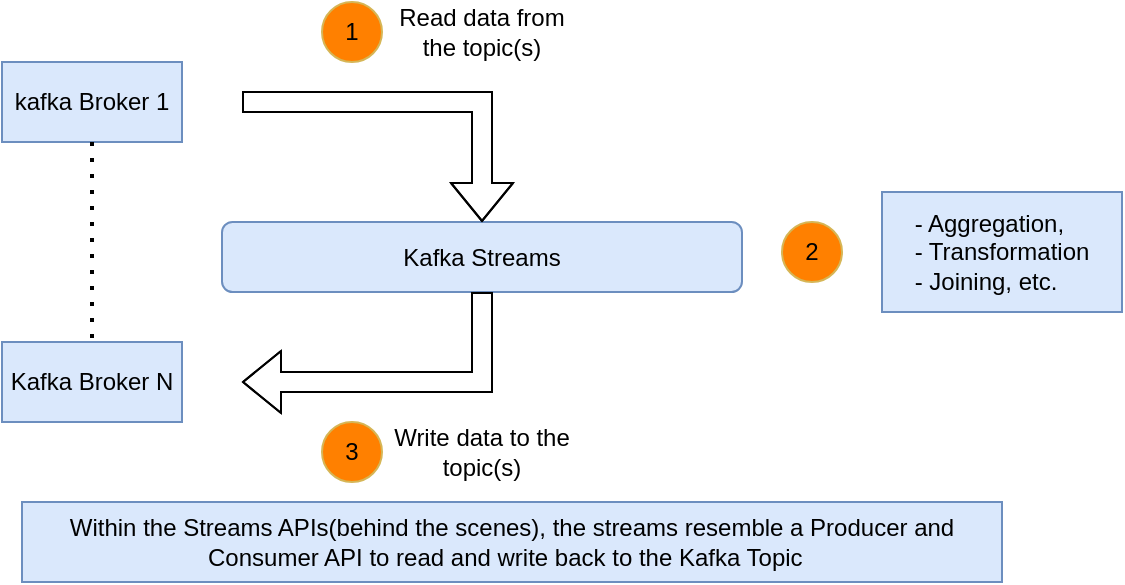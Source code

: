 <mxfile version="22.1.21" type="google" pages="2">
  <diagram name="Page-1" id="6tKYj15fQL-WdANzBw2b">
    <mxGraphModel grid="1" page="1" gridSize="10" guides="1" tooltips="1" connect="1" arrows="1" fold="1" pageScale="1" pageWidth="850" pageHeight="1100" math="0" shadow="0">
      <root>
        <mxCell id="0" />
        <mxCell id="1" parent="0" />
        <UserObject label="kafka Broker 1" treeRoot="1" id="4KKmeeYYDXLmDTA8UojI-4">
          <mxCell style="whiteSpace=wrap;html=1;align=center;treeFolding=1;treeMoving=1;newEdgeStyle={&quot;edgeStyle&quot;:&quot;elbowEdgeStyle&quot;,&quot;startArrow&quot;:&quot;none&quot;,&quot;endArrow&quot;:&quot;none&quot;};fillColor=#dae8fc;strokeColor=#6c8ebf;" vertex="1" parent="1">
            <mxGeometry x="160" y="120" width="90" height="40" as="geometry" />
          </mxCell>
        </UserObject>
        <UserObject label="Kafka Broker N" treeRoot="1" id="4KKmeeYYDXLmDTA8UojI-6">
          <mxCell style="whiteSpace=wrap;html=1;align=center;treeFolding=1;treeMoving=1;newEdgeStyle={&quot;edgeStyle&quot;:&quot;elbowEdgeStyle&quot;,&quot;startArrow&quot;:&quot;none&quot;,&quot;endArrow&quot;:&quot;none&quot;};fillColor=#dae8fc;strokeColor=#6c8ebf;" vertex="1" parent="1">
            <mxGeometry x="160" y="260" width="90" height="40" as="geometry" />
          </mxCell>
        </UserObject>
        <mxCell id="20_zTeO8JSOPjomDWpty-1" value="" style="endArrow=none;dashed=1;html=1;dashPattern=1 3;strokeWidth=2;rounded=0;entryX=0.5;entryY=0;entryDx=0;entryDy=0;exitX=0.5;exitY=1;exitDx=0;exitDy=0;" edge="1" parent="1" source="4KKmeeYYDXLmDTA8UojI-4" target="4KKmeeYYDXLmDTA8UojI-6">
          <mxGeometry width="50" height="50" relative="1" as="geometry">
            <mxPoint x="700" y="260" as="sourcePoint" />
            <mxPoint x="750" y="210" as="targetPoint" />
          </mxGeometry>
        </mxCell>
        <mxCell id="20_zTeO8JSOPjomDWpty-6" value="Kafka Streams" style="rounded=1;whiteSpace=wrap;html=1;fillColor=#dae8fc;strokeColor=#6c8ebf;" vertex="1" parent="1">
          <mxGeometry x="270" y="200" width="260" height="35" as="geometry" />
        </mxCell>
        <mxCell id="F1lQoI6iij9EIfafOThn-1" value="" style="shape=flexArrow;endArrow=classic;html=1;rounded=0;" edge="1" parent="1">
          <mxGeometry width="50" height="50" relative="1" as="geometry">
            <mxPoint x="280" y="140" as="sourcePoint" />
            <mxPoint x="400" y="200" as="targetPoint" />
            <Array as="points">
              <mxPoint x="400" y="140" />
            </Array>
          </mxGeometry>
        </mxCell>
        <mxCell id="F1lQoI6iij9EIfafOThn-2" value="" style="shape=flexArrow;endArrow=classic;html=1;rounded=0;exitX=0.5;exitY=1;exitDx=0;exitDy=0;" edge="1" parent="1" source="20_zTeO8JSOPjomDWpty-6">
          <mxGeometry width="50" height="50" relative="1" as="geometry">
            <mxPoint x="400" y="250" as="sourcePoint" />
            <mxPoint x="280" y="280" as="targetPoint" />
            <Array as="points">
              <mxPoint x="400" y="280" />
            </Array>
          </mxGeometry>
        </mxCell>
        <mxCell id="F1lQoI6iij9EIfafOThn-3" value="1" style="ellipse;whiteSpace=wrap;html=1;aspect=fixed;fillColor=#FF8000;strokeColor=#d6b656;" vertex="1" parent="1">
          <mxGeometry x="320" y="90" width="30" height="30" as="geometry" />
        </mxCell>
        <mxCell id="F1lQoI6iij9EIfafOThn-4" value="2" style="ellipse;whiteSpace=wrap;html=1;aspect=fixed;fillColor=#FF8000;strokeColor=#d6b656;" vertex="1" parent="1">
          <mxGeometry x="550" y="200" width="30" height="30" as="geometry" />
        </mxCell>
        <mxCell id="F1lQoI6iij9EIfafOThn-5" value="3" style="ellipse;whiteSpace=wrap;html=1;aspect=fixed;fillColor=#FF8000;strokeColor=#d6b656;" vertex="1" parent="1">
          <mxGeometry x="320" y="300" width="30" height="30" as="geometry" />
        </mxCell>
        <mxCell id="F1lQoI6iij9EIfafOThn-6" value="&lt;div style=&quot;text-align: left;&quot;&gt;&lt;span style=&quot;background-color: initial;&quot;&gt;- Aggregation,&lt;/span&gt;&lt;/div&gt;&lt;div style=&quot;text-align: left;&quot;&gt;&lt;span style=&quot;background-color: initial;&quot;&gt;- Transformation&lt;/span&gt;&lt;/div&gt;&lt;div style=&quot;text-align: left;&quot;&gt;&lt;span style=&quot;background-color: initial;&quot;&gt;- Joining, etc.&lt;/span&gt;&lt;/div&gt;" style="rounded=0;whiteSpace=wrap;html=1;strokeColor=#6c8ebf;fillColor=#dae8fc;" vertex="1" parent="1">
          <mxGeometry x="600" y="185" width="120" height="60" as="geometry" />
        </mxCell>
        <mxCell id="F1lQoI6iij9EIfafOThn-7" value="Within the Streams APIs(behind the scenes), the streams resemble a Producer and Consumer API to read and write back to the Kafka Topic&amp;nbsp;&amp;nbsp;" style="rounded=0;whiteSpace=wrap;html=1;fillColor=#dae8fc;strokeColor=#6c8ebf;" vertex="1" parent="1">
          <mxGeometry x="170" y="340" width="490" height="40" as="geometry" />
        </mxCell>
        <mxCell id="F1lQoI6iij9EIfafOThn-9" value="Read data from the topic(s)" style="text;html=1;strokeColor=none;fillColor=none;align=center;verticalAlign=middle;whiteSpace=wrap;rounded=0;" vertex="1" parent="1">
          <mxGeometry x="350" y="90" width="100" height="30" as="geometry" />
        </mxCell>
        <mxCell id="F1lQoI6iij9EIfafOThn-10" value="Write data to the topic(s)" style="text;html=1;strokeColor=none;fillColor=none;align=center;verticalAlign=middle;whiteSpace=wrap;rounded=0;" vertex="1" parent="1">
          <mxGeometry x="350" y="300" width="100" height="30" as="geometry" />
        </mxCell>
      </root>
    </mxGraphModel>
  </diagram>
  <diagram id="TjX8Dufsh6M4SfO8pbeA" name="Page-2">
    <mxGraphModel grid="1" page="1" gridSize="10" guides="1" tooltips="1" connect="1" arrows="1" fold="1" pageScale="1" pageWidth="850" pageHeight="1100" math="0" shadow="0">
      <root>
        <mxCell id="0" />
        <mxCell id="1" parent="0" />
        <mxCell id="jQN7IbMDCtW8k7KpFkmb-8" style="edgeStyle=orthogonalEdgeStyle;rounded=0;orthogonalLoop=1;jettySize=auto;html=1;entryX=0;entryY=0.5;entryDx=0;entryDy=0;" edge="1" parent="1" source="jQN7IbMDCtW8k7KpFkmb-4" target="52nfHYfoAG056sIJ6zT6-2">
          <mxGeometry relative="1" as="geometry" />
        </mxCell>
        <mxCell id="jQN7IbMDCtW8k7KpFkmb-4" value="" style="whiteSpace=wrap;html=1;aspect=fixed;" vertex="1" parent="1">
          <mxGeometry x="20" y="210" width="80" height="80" as="geometry" />
        </mxCell>
        <mxCell id="jQN7IbMDCtW8k7KpFkmb-5" value="Spring Boot, SpringWeb, Security, Spring DataJPA Postgres,&lt;br&gt;spring Kafka" style="whiteSpace=wrap;html=1;aspect=fixed;" vertex="1" parent="1">
          <mxGeometry x="500" y="50" width="150" height="150" as="geometry" />
        </mxCell>
        <mxCell id="jQN7IbMDCtW8k7KpFkmb-7" value="Crowdstrike, palo alto fw&lt;br&gt;VMX Router" style="text;html=1;strokeColor=none;fillColor=none;align=center;verticalAlign=middle;whiteSpace=wrap;rounded=0;" vertex="1" parent="1">
          <mxGeometry x="30" y="230" width="60" height="30" as="geometry" />
        </mxCell>
        <mxCell id="jQN7IbMDCtW8k7KpFkmb-9" value="postgres" style="shape=cylinder3;whiteSpace=wrap;html=1;boundedLbl=1;backgroundOutline=1;size=15;" vertex="1" parent="1">
          <mxGeometry x="545" y="380" width="60" height="80" as="geometry" />
        </mxCell>
        <mxCell id="jQN7IbMDCtW8k7KpFkmb-12" value="&lt;div style=&quot;text-align: left;&quot;&gt;&lt;u style=&quot;background-color: initial;&quot;&gt;Interested&amp;nbsp; topic criteria&lt;/u&gt;&lt;/div&gt;&lt;div style=&quot;text-align: left;&quot;&gt;&lt;span style=&quot;font-size: 12px;&quot;&gt;1) Customer FNN&lt;/span&gt;&lt;/div&gt;&lt;div style=&quot;text-align: left;&quot;&gt;&lt;span style=&quot;font-size: 12px;&quot;&gt;2) Crowstrike vulerabilites&lt;/span&gt;&lt;/div&gt;&lt;div style=&quot;text-align: left;&quot;&gt;&lt;span style=&quot;font-size: 12px;&quot;&gt;3) Blocked Sites accessed&lt;/span&gt;&lt;/div&gt;&lt;div style=&quot;text-align: left;&quot;&gt;&lt;span style=&quot;font-size: 12px;&quot;&gt;4) Customer SRC IP&lt;/span&gt;&lt;/div&gt;&lt;div style=&quot;text-align: left;&quot;&gt;5) Customer email address&lt;/div&gt;&lt;div style=&quot;text-align: left;&quot;&gt;&lt;br&gt;&lt;/div&gt;&lt;div style=&quot;text-align: left;&quot;&gt;&lt;br&gt;&lt;/div&gt;&lt;div style=&quot;text-align: left;&quot;&gt;&lt;br&gt;&lt;/div&gt;&lt;div style=&quot;text-align: left;&quot;&gt;Entity Record&lt;/div&gt;&lt;div style=&quot;text-align: left;&quot;&gt;&lt;br&gt;&lt;/div&gt;" style="whiteSpace=wrap;html=1;aspect=fixed;" vertex="1" parent="1">
          <mxGeometry x="620" y="400" width="160" height="160" as="geometry" />
        </mxCell>
        <mxCell id="jQN7IbMDCtW8k7KpFkmb-14" value="Notification Service(SMTP)" style="rounded=0;whiteSpace=wrap;html=1;" vertex="1" parent="1">
          <mxGeometry x="500" y="50" width="150" height="40" as="geometry" />
        </mxCell>
        <mxCell id="52nfHYfoAG056sIJ6zT6-2" value="Kafka" style="rounded=0;whiteSpace=wrap;html=1;" vertex="1" parent="1">
          <mxGeometry x="220" y="230" width="120" height="40" as="geometry" />
        </mxCell>
        <mxCell id="52nfHYfoAG056sIJ6zT6-3" value="" style="endArrow=classic;html=1;rounded=0;exitX=0;exitY=0.5;exitDx=0;exitDy=0;entryX=1;entryY=0.5;entryDx=0;entryDy=0;" edge="1" parent="1" source="jQN7IbMDCtW8k7KpFkmb-5" target="52nfHYfoAG056sIJ6zT6-2">
          <mxGeometry width="50" height="50" relative="1" as="geometry">
            <mxPoint x="450" y="130" as="sourcePoint" />
            <mxPoint x="400" y="180" as="targetPoint" />
          </mxGeometry>
        </mxCell>
        <mxCell id="52nfHYfoAG056sIJ6zT6-4" value="" style="endArrow=classic;html=1;rounded=0;entryX=1;entryY=0.5;entryDx=0;entryDy=0;exitX=0;exitY=0.5;exitDx=0;exitDy=0;" edge="1" parent="1" target="52nfHYfoAG056sIJ6zT6-2">
          <mxGeometry width="50" height="50" relative="1" as="geometry">
            <mxPoint x="500" y="280" as="sourcePoint" />
            <mxPoint x="350" y="260" as="targetPoint" />
          </mxGeometry>
        </mxCell>
        <mxCell id="52nfHYfoAG056sIJ6zT6-10" style="edgeStyle=orthogonalEdgeStyle;rounded=0;orthogonalLoop=1;jettySize=auto;html=1;exitX=0.5;exitY=1;exitDx=0;exitDy=0;" edge="1" parent="1" source="52nfHYfoAG056sIJ6zT6-6" target="jQN7IbMDCtW8k7KpFkmb-9">
          <mxGeometry relative="1" as="geometry" />
        </mxCell>
        <mxCell id="52nfHYfoAG056sIJ6zT6-6" value="Spring Boot, SpringWeb, Security, Spring DataJPA Postgres,&lt;br&gt;spring Kafka" style="whiteSpace=wrap;html=1;aspect=fixed;" vertex="1" parent="1">
          <mxGeometry x="500" y="210" width="150" height="150" as="geometry" />
        </mxCell>
        <mxCell id="52nfHYfoAG056sIJ6zT6-7" value="Notification Service(SMTP)" style="rounded=0;whiteSpace=wrap;html=1;" vertex="1" parent="1">
          <mxGeometry x="500" y="210" width="150" height="40" as="geometry" />
        </mxCell>
        <mxCell id="52nfHYfoAG056sIJ6zT6-8" value="&lt;div style=&quot;text-align: left;&quot;&gt;&lt;u style=&quot;background-color: initial;&quot;&gt;Consumed topics&lt;/u&gt;&lt;/div&gt;&lt;div style=&quot;text-align: left;&quot;&gt;&lt;br&gt;&lt;/div&gt;" style="whiteSpace=wrap;html=1;aspect=fixed;" vertex="1" parent="1">
          <mxGeometry x="540" y="480" width="70" height="70" as="geometry" />
        </mxCell>
        <mxCell id="52nfHYfoAG056sIJ6zT6-16" value="" style="group" connectable="0" vertex="1" parent="1">
          <mxGeometry x="650" y="50" width="50" height="150" as="geometry" />
        </mxCell>
        <mxCell id="52nfHYfoAG056sIJ6zT6-11" value="Tomcat1&lt;br&gt;" style="rounded=0;whiteSpace=wrap;html=1;fillColor=none;horizontal=1;verticalAlign=top;" vertex="1" parent="52nfHYfoAG056sIJ6zT6-16">
          <mxGeometry width="50" height="150" as="geometry" />
        </mxCell>
        <mxCell id="52nfHYfoAG056sIJ6zT6-15" value="AngularApp" style="rounded=1;whiteSpace=wrap;html=1;direction=south;horizontal=0;" vertex="1" parent="52nfHYfoAG056sIJ6zT6-16">
          <mxGeometry x="10" y="30" width="30" height="90" as="geometry" />
        </mxCell>
        <mxCell id="52nfHYfoAG056sIJ6zT6-17" value="" style="group" connectable="0" vertex="1" parent="1">
          <mxGeometry x="650" y="210" width="50" height="150" as="geometry" />
        </mxCell>
        <mxCell id="52nfHYfoAG056sIJ6zT6-18" value="TomcatN" style="rounded=0;whiteSpace=wrap;html=1;fillColor=none;horizontal=1;verticalAlign=top;" vertex="1" parent="52nfHYfoAG056sIJ6zT6-17">
          <mxGeometry width="50" height="150" as="geometry" />
        </mxCell>
        <mxCell id="52nfHYfoAG056sIJ6zT6-19" value="AngularApp" style="rounded=1;whiteSpace=wrap;html=1;direction=south;horizontal=0;" vertex="1" parent="52nfHYfoAG056sIJ6zT6-17">
          <mxGeometry x="10" y="30" width="30" height="90" as="geometry" />
        </mxCell>
        <mxCell id="52nfHYfoAG056sIJ6zT6-20" value="Load Balancer" style="rounded=0;whiteSpace=wrap;html=1;horizontal=0;" vertex="1" parent="1">
          <mxGeometry x="710" width="10" height="360" as="geometry" />
        </mxCell>
        <mxCell id="52nfHYfoAG056sIJ6zT6-22" value="Server Platform&lt;br&gt;Core Platform and Services" style="rounded=0;whiteSpace=wrap;html=1;fillColor=none;verticalAlign=top;" vertex="1" parent="1">
          <mxGeometry x="500" width="200" height="200" as="geometry" />
        </mxCell>
        <mxCell id="52nfHYfoAG056sIJ6zT6-23" value="Resource Executive(BE) Drivers" style="whiteSpace=wrap;html=1;aspect=fixed;" vertex="1" parent="1">
          <mxGeometry x="290" width="80" height="80" as="geometry" />
        </mxCell>
      </root>
    </mxGraphModel>
  </diagram>
</mxfile>
